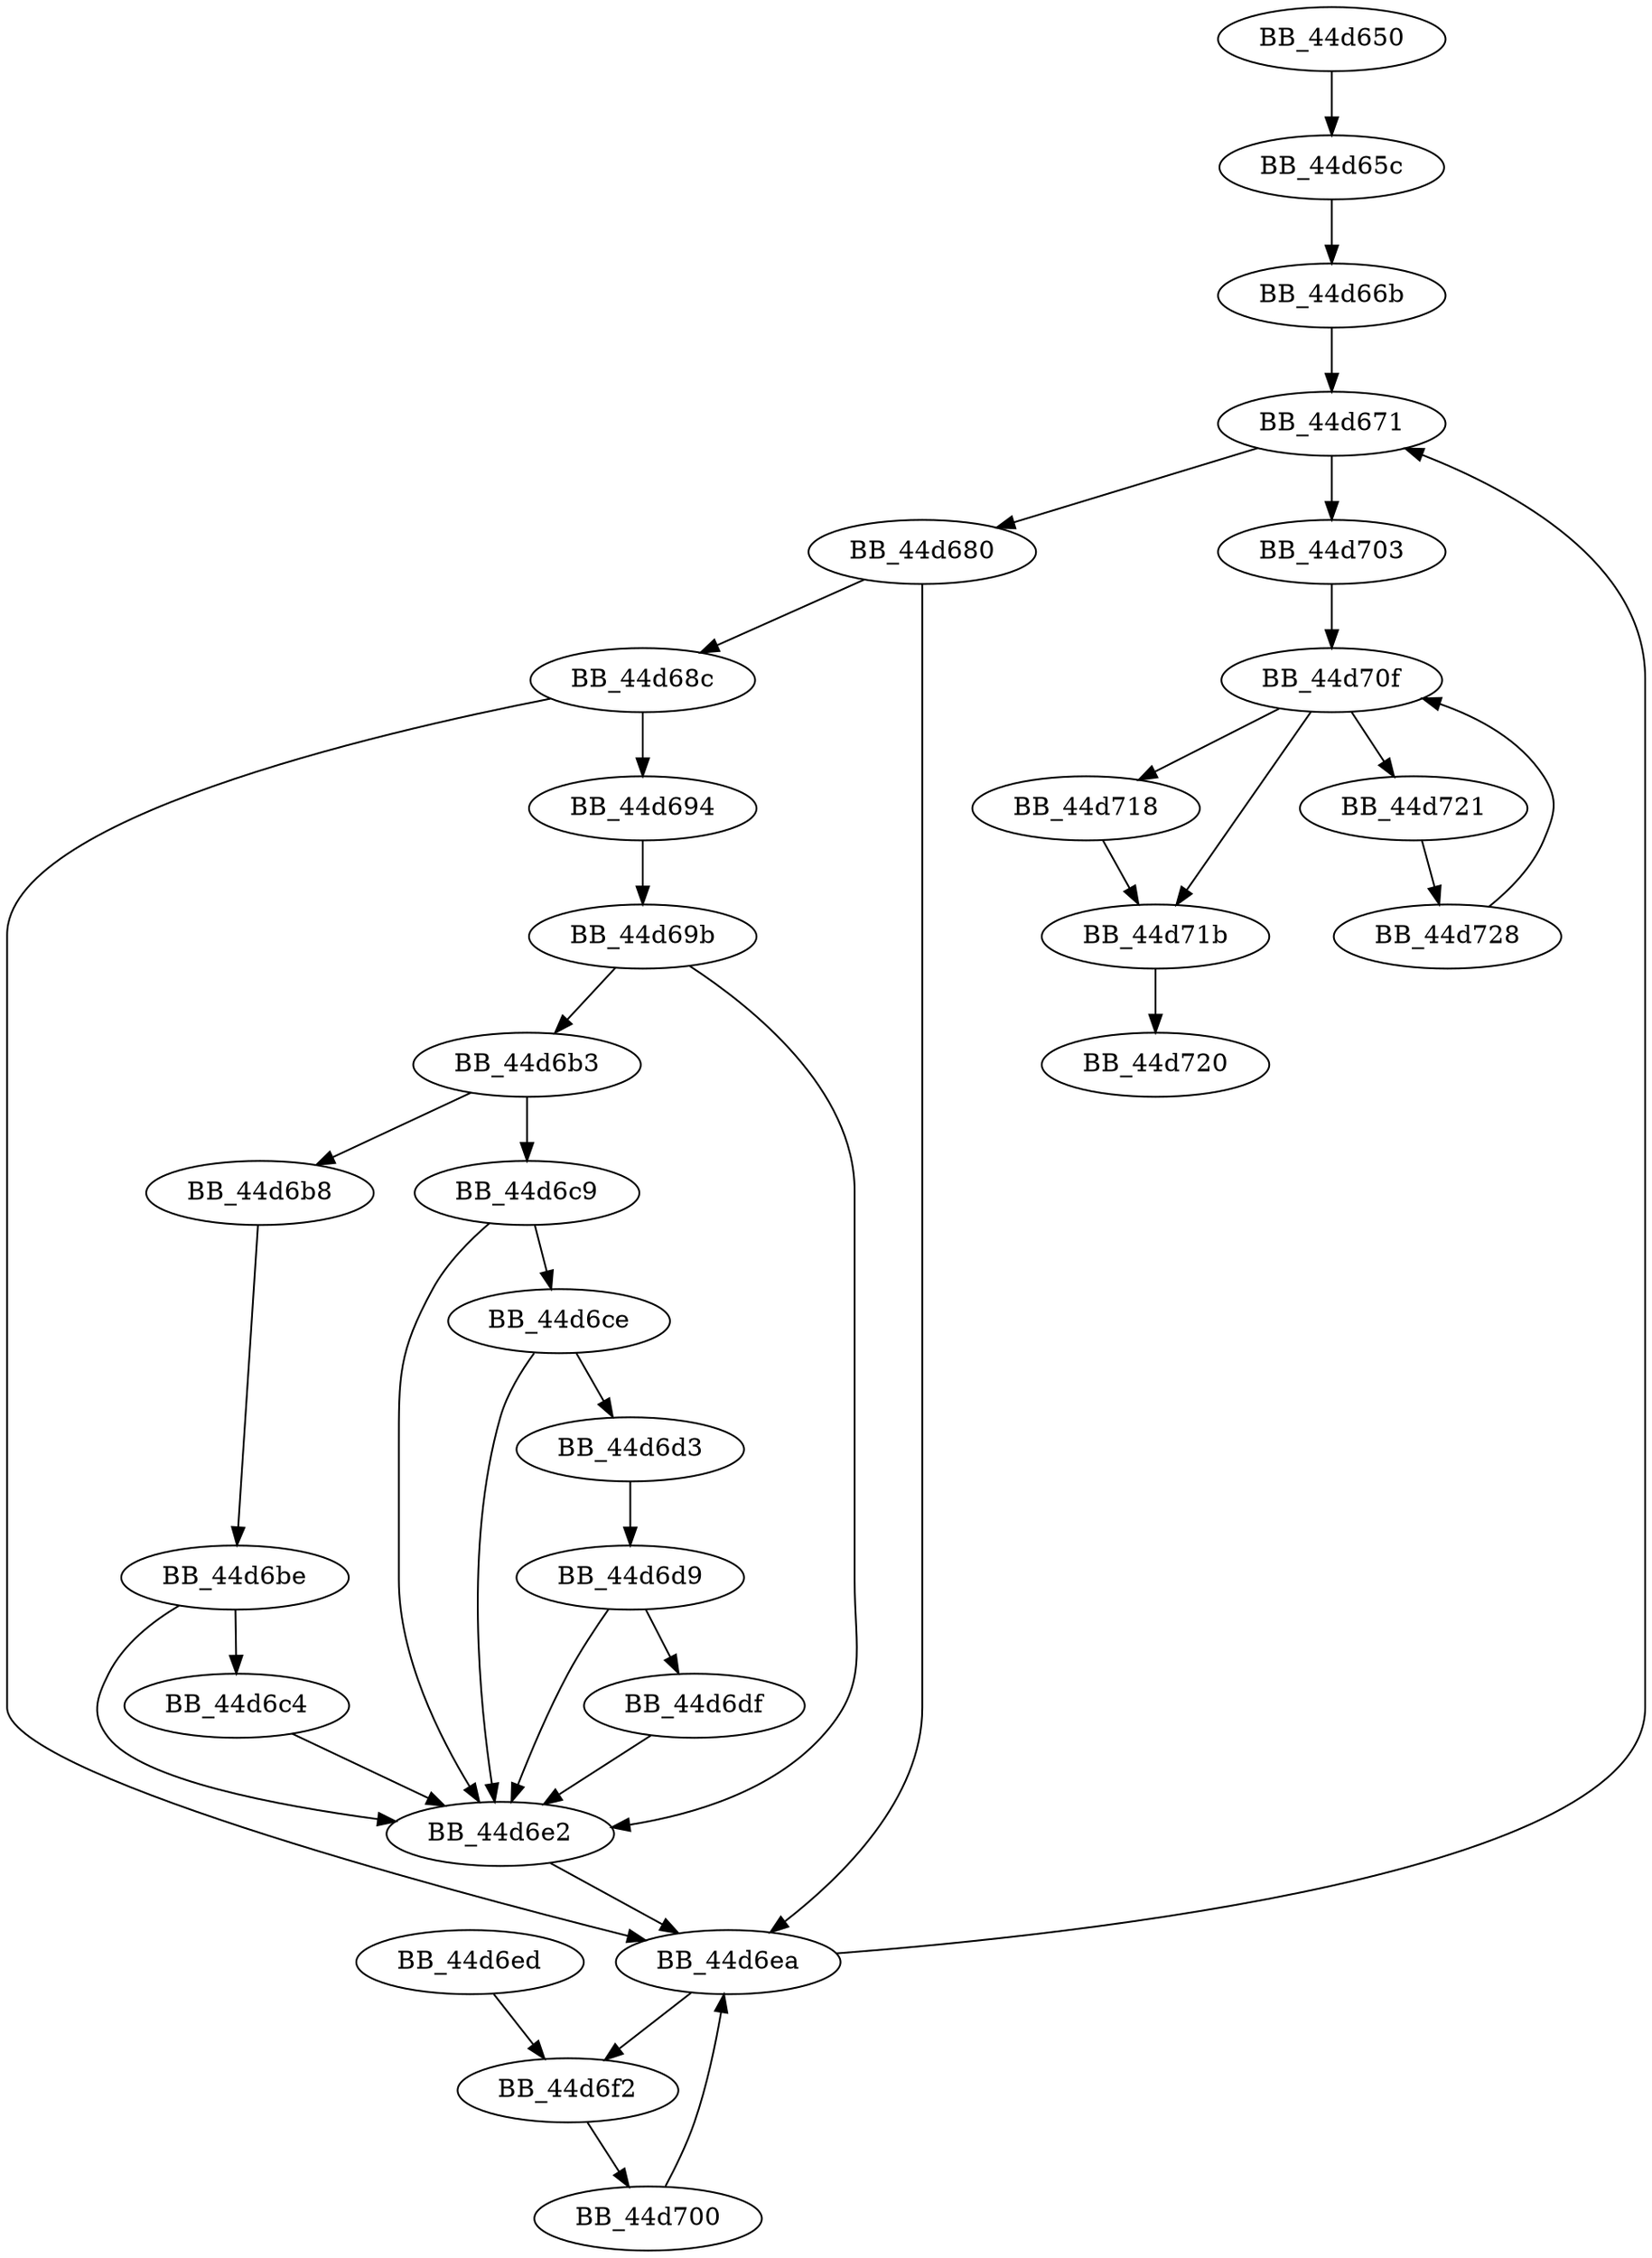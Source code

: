 DiGraph sub_44D650{
BB_44d650->BB_44d65c
BB_44d65c->BB_44d66b
BB_44d66b->BB_44d671
BB_44d671->BB_44d680
BB_44d671->BB_44d703
BB_44d680->BB_44d68c
BB_44d680->BB_44d6ea
BB_44d68c->BB_44d694
BB_44d68c->BB_44d6ea
BB_44d694->BB_44d69b
BB_44d69b->BB_44d6b3
BB_44d69b->BB_44d6e2
BB_44d6b3->BB_44d6b8
BB_44d6b3->BB_44d6c9
BB_44d6b8->BB_44d6be
BB_44d6be->BB_44d6c4
BB_44d6be->BB_44d6e2
BB_44d6c4->BB_44d6e2
BB_44d6c9->BB_44d6ce
BB_44d6c9->BB_44d6e2
BB_44d6ce->BB_44d6d3
BB_44d6ce->BB_44d6e2
BB_44d6d3->BB_44d6d9
BB_44d6d9->BB_44d6df
BB_44d6d9->BB_44d6e2
BB_44d6df->BB_44d6e2
BB_44d6e2->BB_44d6ea
BB_44d6ea->BB_44d671
BB_44d6ea->BB_44d6f2
BB_44d6ed->BB_44d6f2
BB_44d6f2->BB_44d700
BB_44d700->BB_44d6ea
BB_44d703->BB_44d70f
BB_44d70f->BB_44d718
BB_44d70f->BB_44d71b
BB_44d70f->BB_44d721
BB_44d718->BB_44d71b
BB_44d71b->BB_44d720
BB_44d721->BB_44d728
BB_44d728->BB_44d70f
}
